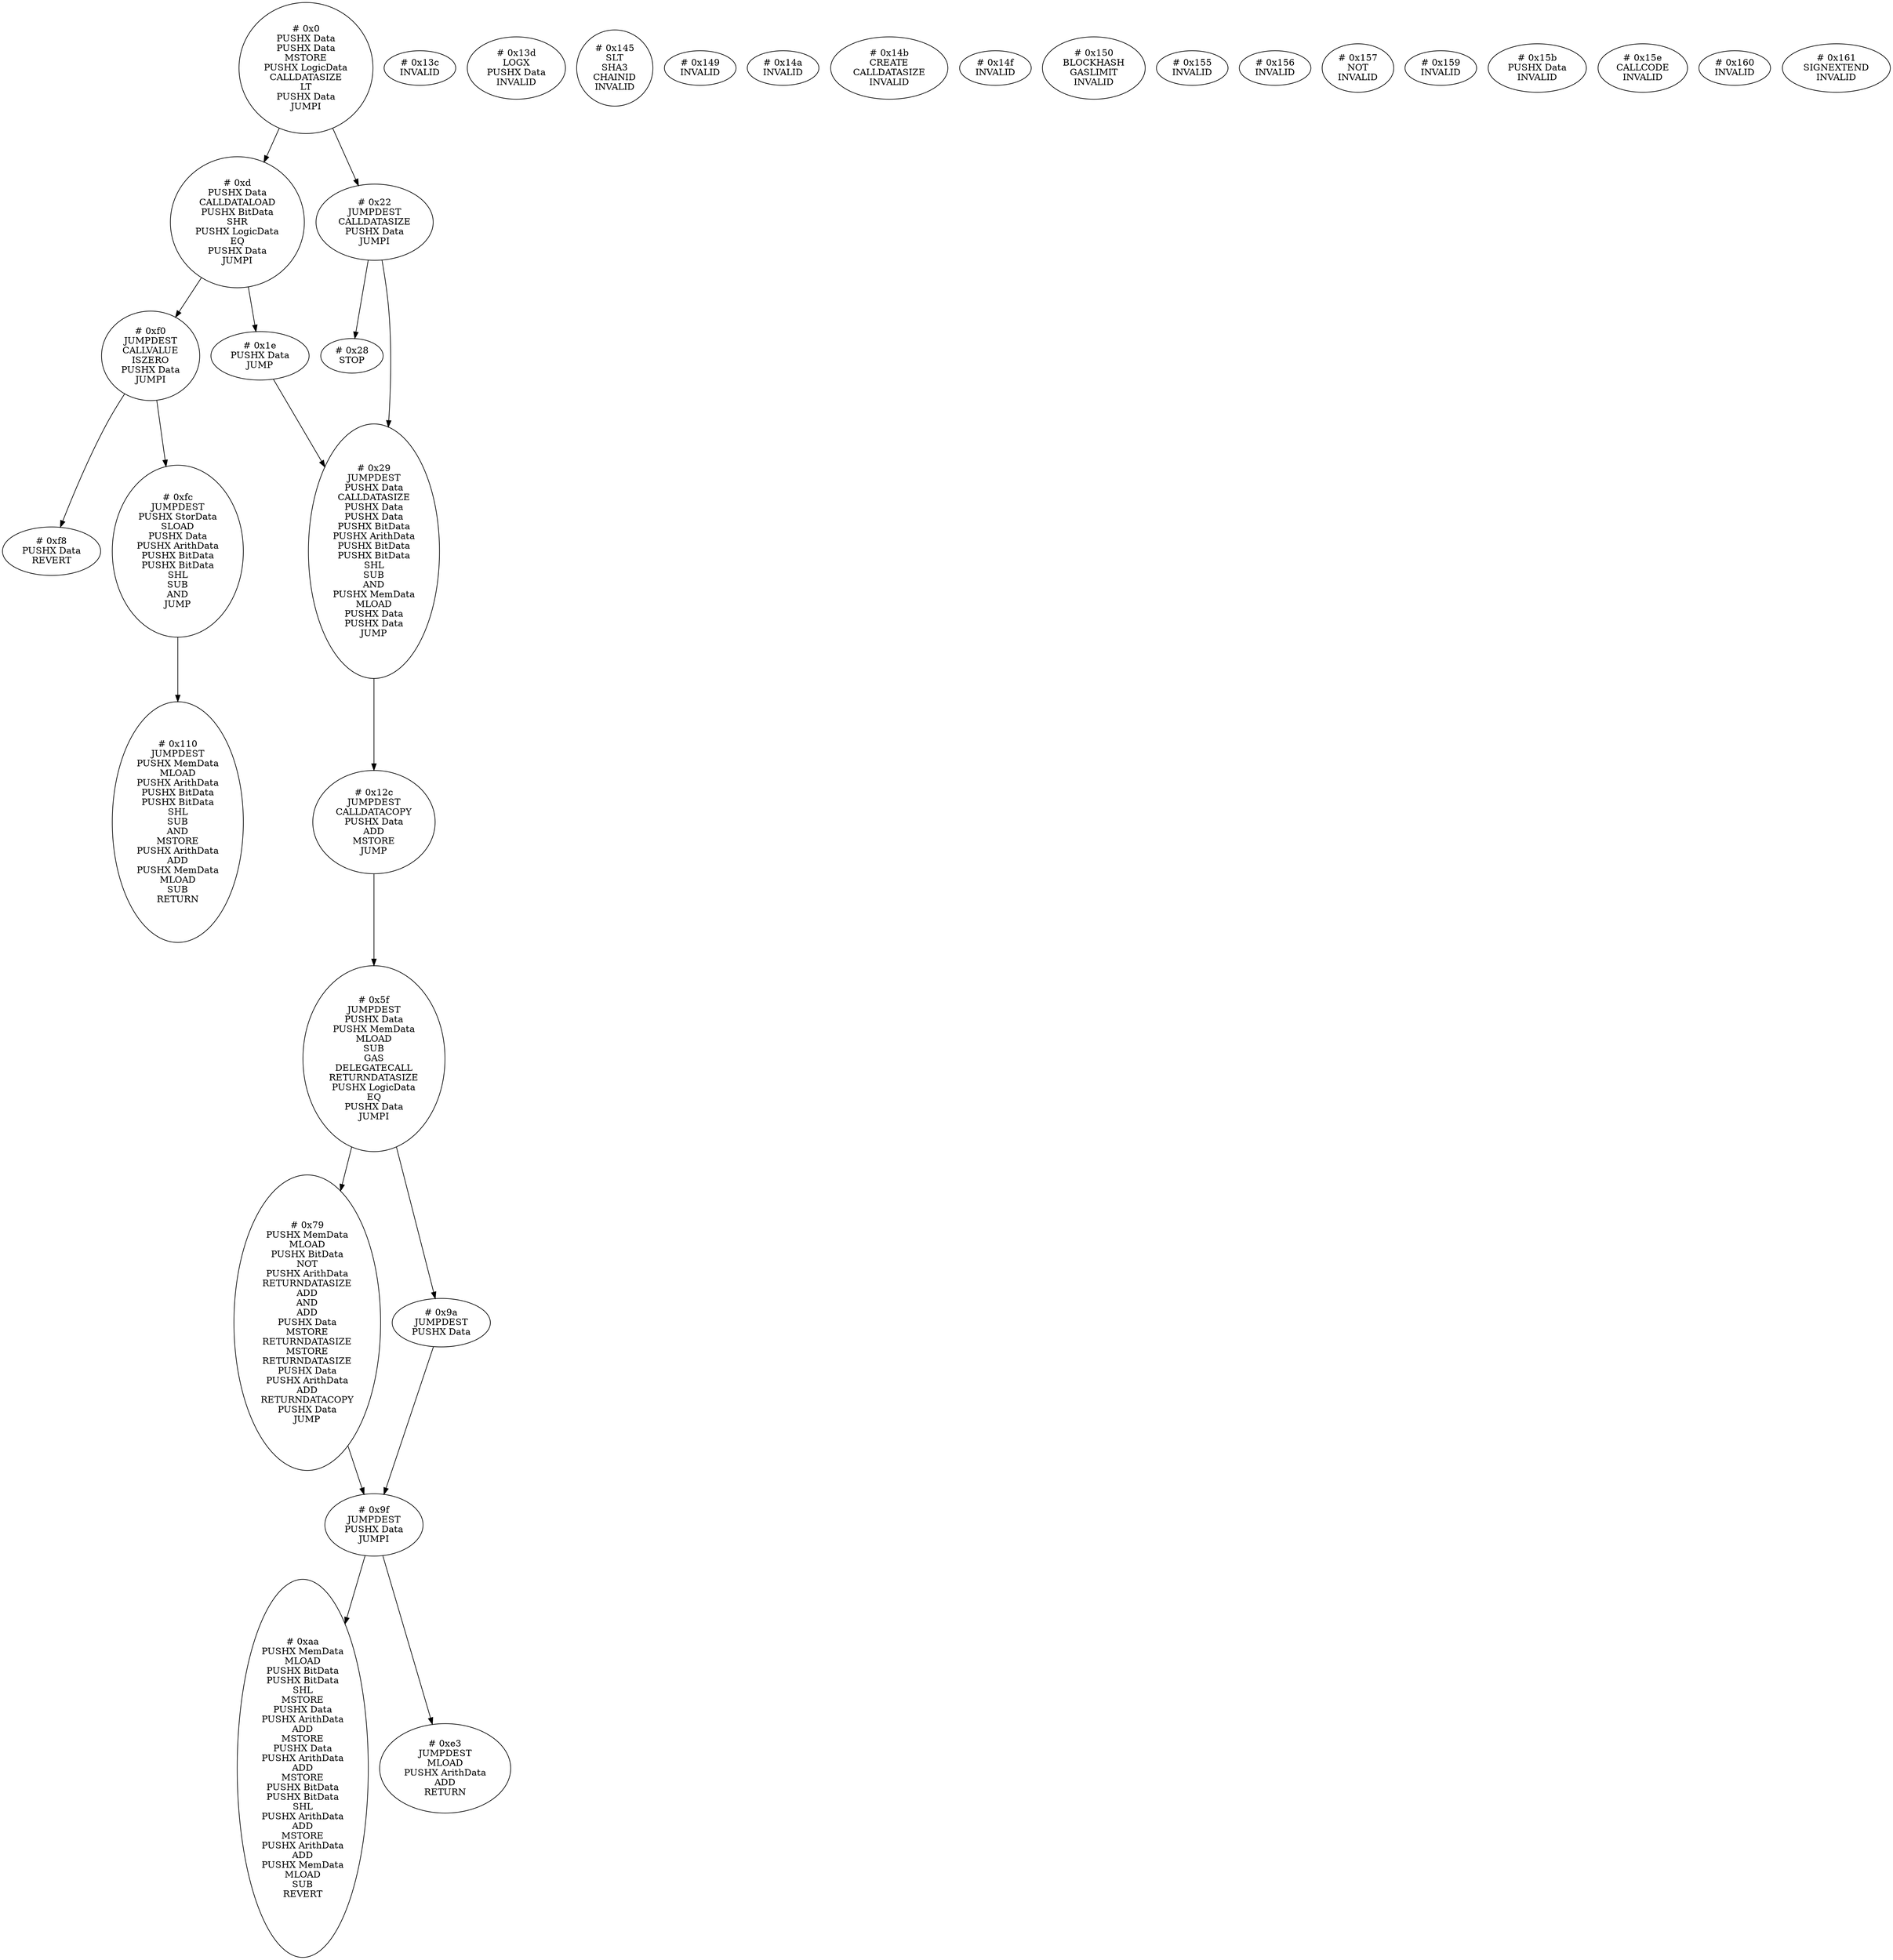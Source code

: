 /* Generated by GvGen v.1.0 (https://www.github.com/stricaud/gvgen) */

digraph G {
compound=true;
   node1 [label="# 0x0
PUSHX Data
PUSHX Data
MSTORE
PUSHX LogicData
CALLDATASIZE
LT
PUSHX Data
JUMPI
"];
   node2 [label="# 0xd
PUSHX Data
CALLDATALOAD
PUSHX BitData
SHR
PUSHX LogicData
EQ
PUSHX Data
JUMPI
"];
   node3 [label="# 0x1e
PUSHX Data
JUMP
"];
   node4 [label="# 0x22
JUMPDEST
CALLDATASIZE
PUSHX Data
JUMPI
"];
   node5 [label="# 0x28
STOP
"];
   node6 [label="# 0x29
JUMPDEST
PUSHX Data
CALLDATASIZE
PUSHX Data
PUSHX Data
PUSHX BitData
PUSHX ArithData
PUSHX BitData
PUSHX BitData
SHL
SUB
AND
PUSHX MemData
MLOAD
PUSHX Data
PUSHX Data
JUMP
"];
   node7 [label="# 0x5f
JUMPDEST
PUSHX Data
PUSHX MemData
MLOAD
SUB
GAS
DELEGATECALL
RETURNDATASIZE
PUSHX LogicData
EQ
PUSHX Data
JUMPI
"];
   node8 [label="# 0x79
PUSHX MemData
MLOAD
PUSHX BitData
NOT
PUSHX ArithData
RETURNDATASIZE
ADD
AND
ADD
PUSHX Data
MSTORE
RETURNDATASIZE
MSTORE
RETURNDATASIZE
PUSHX Data
PUSHX ArithData
ADD
RETURNDATACOPY
PUSHX Data
JUMP
"];
   node9 [label="# 0x9a
JUMPDEST
PUSHX Data
"];
   node10 [label="# 0x9f
JUMPDEST
PUSHX Data
JUMPI
"];
   node11 [label="# 0xaa
PUSHX MemData
MLOAD
PUSHX BitData
PUSHX BitData
SHL
MSTORE
PUSHX Data
PUSHX ArithData
ADD
MSTORE
PUSHX Data
PUSHX ArithData
ADD
MSTORE
PUSHX BitData
PUSHX BitData
SHL
PUSHX ArithData
ADD
MSTORE
PUSHX ArithData
ADD
PUSHX MemData
MLOAD
SUB
REVERT
"];
   node12 [label="# 0xe3
JUMPDEST
MLOAD
PUSHX ArithData
ADD
RETURN
"];
   node13 [label="# 0xf0
JUMPDEST
CALLVALUE
ISZERO
PUSHX Data
JUMPI
"];
   node14 [label="# 0xf8
PUSHX Data
REVERT
"];
   node15 [label="# 0xfc
JUMPDEST
PUSHX StorData
SLOAD
PUSHX Data
PUSHX ArithData
PUSHX BitData
PUSHX BitData
SHL
SUB
AND
JUMP
"];
   node16 [label="# 0x110
JUMPDEST
PUSHX MemData
MLOAD
PUSHX ArithData
PUSHX BitData
PUSHX BitData
SHL
SUB
AND
MSTORE
PUSHX ArithData
ADD
PUSHX MemData
MLOAD
SUB
RETURN
"];
   node17 [label="# 0x12c
JUMPDEST
CALLDATACOPY
PUSHX Data
ADD
MSTORE
JUMP
"];
   node18 [label="# 0x13c
INVALID
"];
   node19 [label="# 0x13d
LOGX
PUSHX Data
INVALID
"];
   node20 [label="# 0x145
SLT
SHA3
CHAINID
INVALID
"];
   node21 [label="# 0x149
INVALID
"];
   node22 [label="# 0x14a
INVALID
"];
   node23 [label="# 0x14b
CREATE
CALLDATASIZE
INVALID
"];
   node24 [label="# 0x14f
INVALID
"];
   node25 [label="# 0x150
BLOCKHASH
GASLIMIT
INVALID
"];
   node26 [label="# 0x155
INVALID
"];
   node27 [label="# 0x156
INVALID
"];
   node28 [label="# 0x157
NOT
INVALID
"];
   node29 [label="# 0x159
INVALID
"];
   node30 [label="# 0x15b
PUSHX Data
INVALID
"];
   node31 [label="# 0x15e
CALLCODE
INVALID
"];
   node32 [label="# 0x160
INVALID
"];
   node33 [label="# 0x161
SIGNEXTEND
INVALID
"];
node1->node4;
node1->node2;
node2->node13;
node2->node3;
node3->node6;
node4->node6;
node4->node5;
node6->node17;
node7->node9;
node7->node8;
node8->node10;
node9->node10;
node10->node12;
node10->node11;
node13->node15;
node13->node14;
node15->node16;
node17->node7;
}
